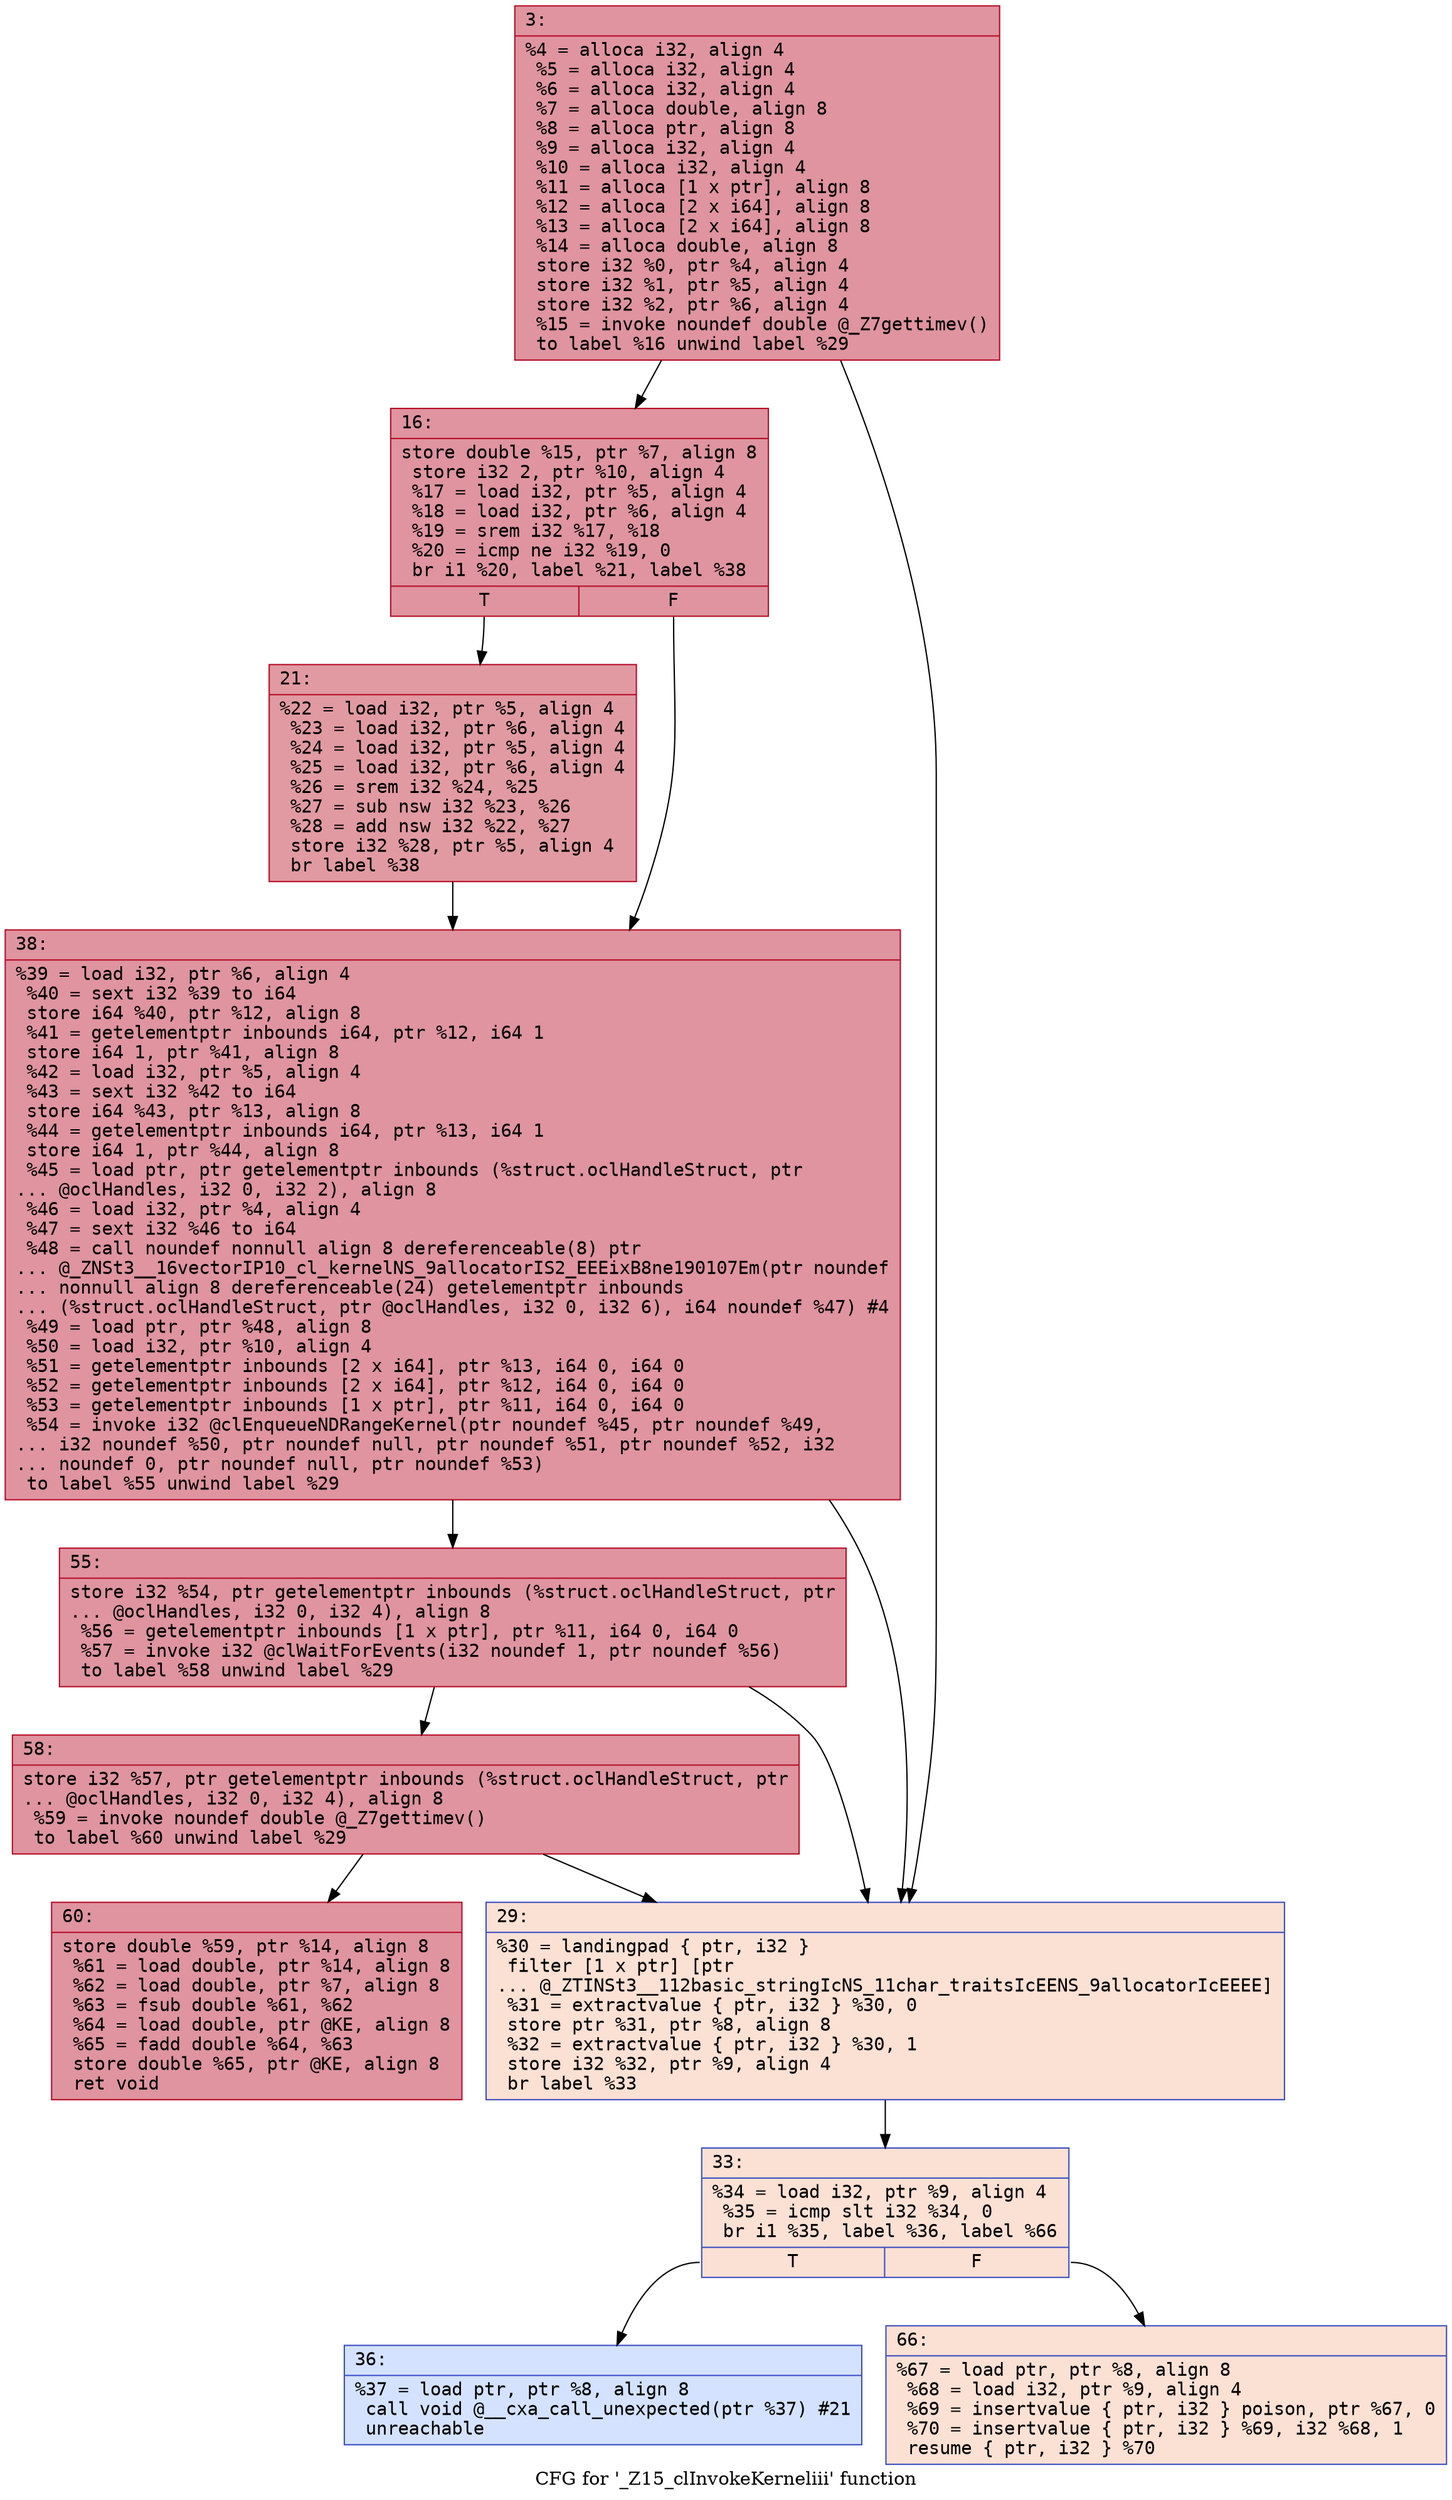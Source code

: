 digraph "CFG for '_Z15_clInvokeKerneliii' function" {
	label="CFG for '_Z15_clInvokeKerneliii' function";

	Node0x60000090e620 [shape=record,color="#b70d28ff", style=filled, fillcolor="#b70d2870" fontname="Courier",label="{3:\l|  %4 = alloca i32, align 4\l  %5 = alloca i32, align 4\l  %6 = alloca i32, align 4\l  %7 = alloca double, align 8\l  %8 = alloca ptr, align 8\l  %9 = alloca i32, align 4\l  %10 = alloca i32, align 4\l  %11 = alloca [1 x ptr], align 8\l  %12 = alloca [2 x i64], align 8\l  %13 = alloca [2 x i64], align 8\l  %14 = alloca double, align 8\l  store i32 %0, ptr %4, align 4\l  store i32 %1, ptr %5, align 4\l  store i32 %2, ptr %6, align 4\l  %15 = invoke noundef double @_Z7gettimev()\l          to label %16 unwind label %29\l}"];
	Node0x60000090e620 -> Node0x60000090e670[tooltip="3 -> 16\nProbability 100.00%" ];
	Node0x60000090e620 -> Node0x60000090e710[tooltip="3 -> 29\nProbability 0.00%" ];
	Node0x60000090e670 [shape=record,color="#b70d28ff", style=filled, fillcolor="#b70d2870" fontname="Courier",label="{16:\l|  store double %15, ptr %7, align 8\l  store i32 2, ptr %10, align 4\l  %17 = load i32, ptr %5, align 4\l  %18 = load i32, ptr %6, align 4\l  %19 = srem i32 %17, %18\l  %20 = icmp ne i32 %19, 0\l  br i1 %20, label %21, label %38\l|{<s0>T|<s1>F}}"];
	Node0x60000090e670:s0 -> Node0x60000090e6c0[tooltip="16 -> 21\nProbability 62.50%" ];
	Node0x60000090e670:s1 -> Node0x60000090e800[tooltip="16 -> 38\nProbability 37.50%" ];
	Node0x60000090e6c0 [shape=record,color="#b70d28ff", style=filled, fillcolor="#bb1b2c70" fontname="Courier",label="{21:\l|  %22 = load i32, ptr %5, align 4\l  %23 = load i32, ptr %6, align 4\l  %24 = load i32, ptr %5, align 4\l  %25 = load i32, ptr %6, align 4\l  %26 = srem i32 %24, %25\l  %27 = sub nsw i32 %23, %26\l  %28 = add nsw i32 %22, %27\l  store i32 %28, ptr %5, align 4\l  br label %38\l}"];
	Node0x60000090e6c0 -> Node0x60000090e800[tooltip="21 -> 38\nProbability 100.00%" ];
	Node0x60000090e710 [shape=record,color="#3d50c3ff", style=filled, fillcolor="#f7b99e70" fontname="Courier",label="{29:\l|  %30 = landingpad \{ ptr, i32 \}\l          filter [1 x ptr] [ptr\l... @_ZTINSt3__112basic_stringIcNS_11char_traitsIcEENS_9allocatorIcEEEE]\l  %31 = extractvalue \{ ptr, i32 \} %30, 0\l  store ptr %31, ptr %8, align 8\l  %32 = extractvalue \{ ptr, i32 \} %30, 1\l  store i32 %32, ptr %9, align 4\l  br label %33\l}"];
	Node0x60000090e710 -> Node0x60000090e760[tooltip="29 -> 33\nProbability 100.00%" ];
	Node0x60000090e760 [shape=record,color="#3d50c3ff", style=filled, fillcolor="#f7b99e70" fontname="Courier",label="{33:\l|  %34 = load i32, ptr %9, align 4\l  %35 = icmp slt i32 %34, 0\l  br i1 %35, label %36, label %66\l|{<s0>T|<s1>F}}"];
	Node0x60000090e760:s0 -> Node0x60000090e7b0[tooltip="33 -> 36\nProbability 0.00%" ];
	Node0x60000090e760:s1 -> Node0x60000090e940[tooltip="33 -> 66\nProbability 100.00%" ];
	Node0x60000090e7b0 [shape=record,color="#3d50c3ff", style=filled, fillcolor="#9ebeff70" fontname="Courier",label="{36:\l|  %37 = load ptr, ptr %8, align 8\l  call void @__cxa_call_unexpected(ptr %37) #21\l  unreachable\l}"];
	Node0x60000090e800 [shape=record,color="#b70d28ff", style=filled, fillcolor="#b70d2870" fontname="Courier",label="{38:\l|  %39 = load i32, ptr %6, align 4\l  %40 = sext i32 %39 to i64\l  store i64 %40, ptr %12, align 8\l  %41 = getelementptr inbounds i64, ptr %12, i64 1\l  store i64 1, ptr %41, align 8\l  %42 = load i32, ptr %5, align 4\l  %43 = sext i32 %42 to i64\l  store i64 %43, ptr %13, align 8\l  %44 = getelementptr inbounds i64, ptr %13, i64 1\l  store i64 1, ptr %44, align 8\l  %45 = load ptr, ptr getelementptr inbounds (%struct.oclHandleStruct, ptr\l... @oclHandles, i32 0, i32 2), align 8\l  %46 = load i32, ptr %4, align 4\l  %47 = sext i32 %46 to i64\l  %48 = call noundef nonnull align 8 dereferenceable(8) ptr\l... @_ZNSt3__16vectorIP10_cl_kernelNS_9allocatorIS2_EEEixB8ne190107Em(ptr noundef\l... nonnull align 8 dereferenceable(24) getelementptr inbounds\l... (%struct.oclHandleStruct, ptr @oclHandles, i32 0, i32 6), i64 noundef %47) #4\l  %49 = load ptr, ptr %48, align 8\l  %50 = load i32, ptr %10, align 4\l  %51 = getelementptr inbounds [2 x i64], ptr %13, i64 0, i64 0\l  %52 = getelementptr inbounds [2 x i64], ptr %12, i64 0, i64 0\l  %53 = getelementptr inbounds [1 x ptr], ptr %11, i64 0, i64 0\l  %54 = invoke i32 @clEnqueueNDRangeKernel(ptr noundef %45, ptr noundef %49,\l... i32 noundef %50, ptr noundef null, ptr noundef %51, ptr noundef %52, i32\l... noundef 0, ptr noundef null, ptr noundef %53)\l          to label %55 unwind label %29\l}"];
	Node0x60000090e800 -> Node0x60000090e850[tooltip="38 -> 55\nProbability 100.00%" ];
	Node0x60000090e800 -> Node0x60000090e710[tooltip="38 -> 29\nProbability 0.00%" ];
	Node0x60000090e850 [shape=record,color="#b70d28ff", style=filled, fillcolor="#b70d2870" fontname="Courier",label="{55:\l|  store i32 %54, ptr getelementptr inbounds (%struct.oclHandleStruct, ptr\l... @oclHandles, i32 0, i32 4), align 8\l  %56 = getelementptr inbounds [1 x ptr], ptr %11, i64 0, i64 0\l  %57 = invoke i32 @clWaitForEvents(i32 noundef 1, ptr noundef %56)\l          to label %58 unwind label %29\l}"];
	Node0x60000090e850 -> Node0x60000090e8a0[tooltip="55 -> 58\nProbability 100.00%" ];
	Node0x60000090e850 -> Node0x60000090e710[tooltip="55 -> 29\nProbability 0.00%" ];
	Node0x60000090e8a0 [shape=record,color="#b70d28ff", style=filled, fillcolor="#b70d2870" fontname="Courier",label="{58:\l|  store i32 %57, ptr getelementptr inbounds (%struct.oclHandleStruct, ptr\l... @oclHandles, i32 0, i32 4), align 8\l  %59 = invoke noundef double @_Z7gettimev()\l          to label %60 unwind label %29\l}"];
	Node0x60000090e8a0 -> Node0x60000090e8f0[tooltip="58 -> 60\nProbability 100.00%" ];
	Node0x60000090e8a0 -> Node0x60000090e710[tooltip="58 -> 29\nProbability 0.00%" ];
	Node0x60000090e8f0 [shape=record,color="#b70d28ff", style=filled, fillcolor="#b70d2870" fontname="Courier",label="{60:\l|  store double %59, ptr %14, align 8\l  %61 = load double, ptr %14, align 8\l  %62 = load double, ptr %7, align 8\l  %63 = fsub double %61, %62\l  %64 = load double, ptr @KE, align 8\l  %65 = fadd double %64, %63\l  store double %65, ptr @KE, align 8\l  ret void\l}"];
	Node0x60000090e940 [shape=record,color="#3d50c3ff", style=filled, fillcolor="#f7b99e70" fontname="Courier",label="{66:\l|  %67 = load ptr, ptr %8, align 8\l  %68 = load i32, ptr %9, align 4\l  %69 = insertvalue \{ ptr, i32 \} poison, ptr %67, 0\l  %70 = insertvalue \{ ptr, i32 \} %69, i32 %68, 1\l  resume \{ ptr, i32 \} %70\l}"];
}
